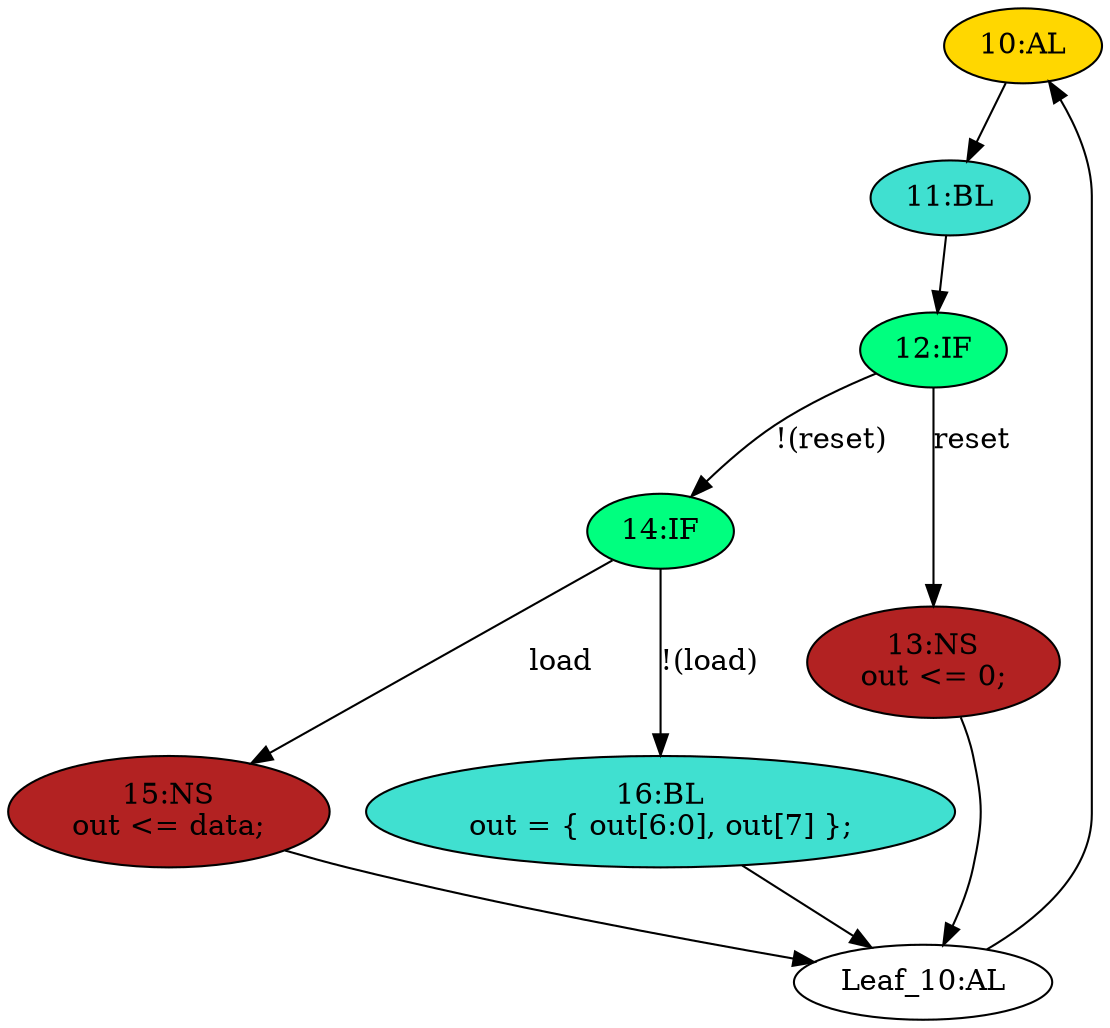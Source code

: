 strict digraph "compose( ,  )" {
	node [label="\N"];
	"10:AL"	[ast="<pyverilog.vparser.ast.Always object at 0x7fe9ed6e3210>",
		clk_sens=True,
		fillcolor=gold,
		label="10:AL",
		sens="['clk', 'reset']",
		statements="[]",
		style=filled,
		typ=Always,
		use_var="['load', 'reset', 'data', 'out']"];
	"11:BL"	[ast="<pyverilog.vparser.ast.Block object at 0x7fe9ed6e3890>",
		fillcolor=turquoise,
		label="11:BL",
		statements="[]",
		style=filled,
		typ=Block];
	"10:AL" -> "11:BL"	[cond="[]",
		lineno=None];
	"12:IF"	[ast="<pyverilog.vparser.ast.IfStatement object at 0x7fe9ed68e550>",
		fillcolor=springgreen,
		label="12:IF",
		statements="[]",
		style=filled,
		typ=IfStatement];
	"14:IF"	[ast="<pyverilog.vparser.ast.IfStatement object at 0x7fe9ed6f1050>",
		fillcolor=springgreen,
		label="14:IF",
		statements="[]",
		style=filled,
		typ=IfStatement];
	"12:IF" -> "14:IF"	[cond="['reset']",
		label="!(reset)",
		lineno=12];
	"13:NS"	[ast="<pyverilog.vparser.ast.NonblockingSubstitution object at 0x7fe9ed68ecd0>",
		fillcolor=firebrick,
		label="13:NS
out <= 0;",
		statements="[<pyverilog.vparser.ast.NonblockingSubstitution object at 0x7fe9ed68ecd0>]",
		style=filled,
		typ=NonblockingSubstitution];
	"12:IF" -> "13:NS"	[cond="['reset']",
		label=reset,
		lineno=12];
	"11:BL" -> "12:IF"	[cond="[]",
		lineno=None];
	"15:NS"	[ast="<pyverilog.vparser.ast.NonblockingSubstitution object at 0x7fe9ed6fd6d0>",
		fillcolor=firebrick,
		label="15:NS
out <= data;",
		statements="[<pyverilog.vparser.ast.NonblockingSubstitution object at 0x7fe9ed6fd6d0>]",
		style=filled,
		typ=NonblockingSubstitution];
	"14:IF" -> "15:NS"	[cond="['load']",
		label=load,
		lineno=14];
	"16:BL"	[ast="<pyverilog.vparser.ast.Block object at 0x7fe9ed6fdc50>",
		fillcolor=turquoise,
		label="16:BL
out = { out[6:0], out[7] };",
		statements="[<pyverilog.vparser.ast.BlockingSubstitution object at 0x7fe9ed6e6d10>]",
		style=filled,
		typ=Block];
	"14:IF" -> "16:BL"	[cond="['load']",
		label="!(load)",
		lineno=14];
	"Leaf_10:AL"	[def_var="['out']",
		label="Leaf_10:AL"];
	"15:NS" -> "Leaf_10:AL"	[cond="[]",
		lineno=None];
	"13:NS" -> "Leaf_10:AL"	[cond="[]",
		lineno=None];
	"16:BL" -> "Leaf_10:AL"	[cond="[]",
		lineno=None];
	"Leaf_10:AL" -> "10:AL";
}
